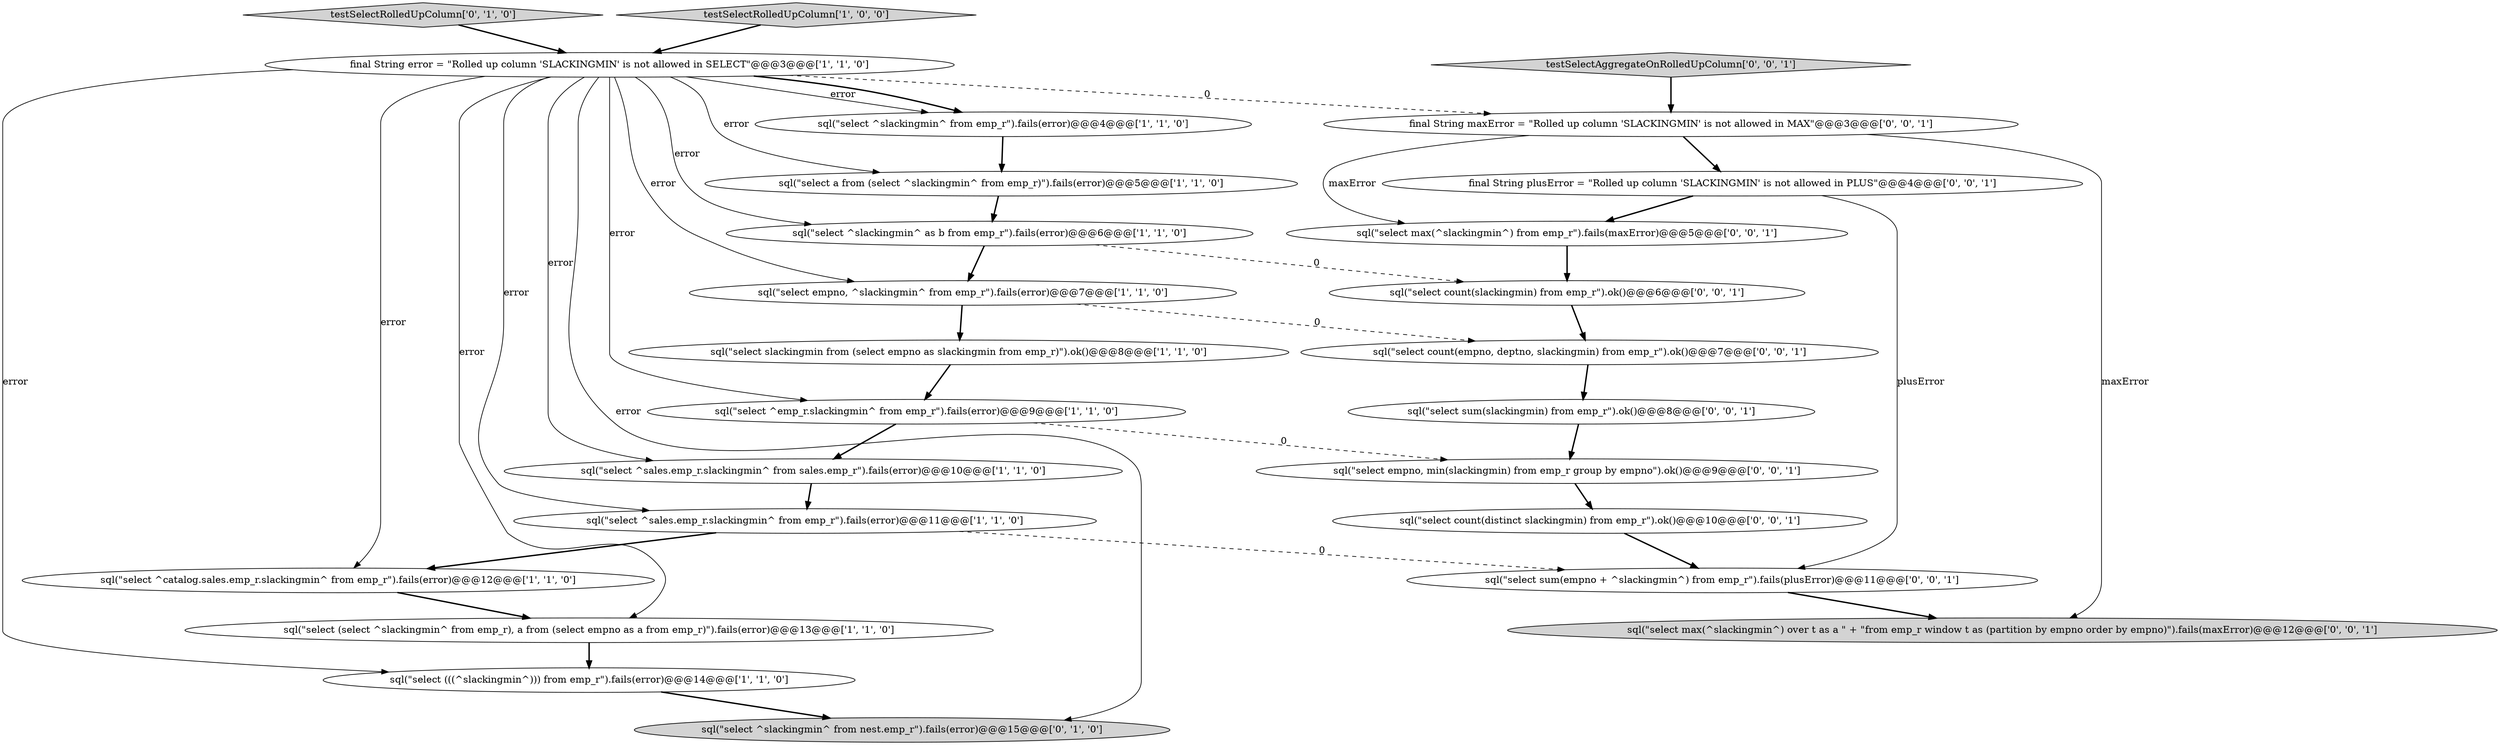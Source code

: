 digraph {
19 [style = filled, label = "sql(\"select count(empno, deptno, slackingmin) from emp_r\").ok()@@@7@@@['0', '0', '1']", fillcolor = white, shape = ellipse image = "AAA0AAABBB3BBB"];
1 [style = filled, label = "sql(\"select empno, ^slackingmin^ from emp_r\").fails(error)@@@7@@@['1', '1', '0']", fillcolor = white, shape = ellipse image = "AAA0AAABBB1BBB"];
21 [style = filled, label = "sql(\"select count(slackingmin) from emp_r\").ok()@@@6@@@['0', '0', '1']", fillcolor = white, shape = ellipse image = "AAA0AAABBB3BBB"];
22 [style = filled, label = "sql(\"select max(^slackingmin^) over t as a \" + \"from emp_r window t as (partition by empno order by empno)\").fails(maxError)@@@12@@@['0', '0', '1']", fillcolor = lightgray, shape = ellipse image = "AAA0AAABBB3BBB"];
4 [style = filled, label = "final String error = \"Rolled up column 'SLACKINGMIN' is not allowed in SELECT\"@@@3@@@['1', '1', '0']", fillcolor = white, shape = ellipse image = "AAA0AAABBB1BBB"];
13 [style = filled, label = "testSelectRolledUpColumn['0', '1', '0']", fillcolor = lightgray, shape = diamond image = "AAA0AAABBB2BBB"];
23 [style = filled, label = "sql(\"select max(^slackingmin^) from emp_r\").fails(maxError)@@@5@@@['0', '0', '1']", fillcolor = white, shape = ellipse image = "AAA0AAABBB3BBB"];
15 [style = filled, label = "sql(\"select sum(slackingmin) from emp_r\").ok()@@@8@@@['0', '0', '1']", fillcolor = white, shape = ellipse image = "AAA0AAABBB3BBB"];
8 [style = filled, label = "sql(\"select ^slackingmin^ as b from emp_r\").fails(error)@@@6@@@['1', '1', '0']", fillcolor = white, shape = ellipse image = "AAA0AAABBB1BBB"];
24 [style = filled, label = "testSelectAggregateOnRolledUpColumn['0', '0', '1']", fillcolor = lightgray, shape = diamond image = "AAA0AAABBB3BBB"];
2 [style = filled, label = "sql(\"select (((^slackingmin^))) from emp_r\").fails(error)@@@14@@@['1', '1', '0']", fillcolor = white, shape = ellipse image = "AAA0AAABBB1BBB"];
6 [style = filled, label = "sql(\"select ^emp_r.slackingmin^ from emp_r\").fails(error)@@@9@@@['1', '1', '0']", fillcolor = white, shape = ellipse image = "AAA0AAABBB1BBB"];
25 [style = filled, label = "final String plusError = \"Rolled up column 'SLACKINGMIN' is not allowed in PLUS\"@@@4@@@['0', '0', '1']", fillcolor = white, shape = ellipse image = "AAA0AAABBB3BBB"];
16 [style = filled, label = "sql(\"select empno, min(slackingmin) from emp_r group by empno\").ok()@@@9@@@['0', '0', '1']", fillcolor = white, shape = ellipse image = "AAA0AAABBB3BBB"];
5 [style = filled, label = "testSelectRolledUpColumn['1', '0', '0']", fillcolor = lightgray, shape = diamond image = "AAA0AAABBB1BBB"];
10 [style = filled, label = "sql(\"select (select ^slackingmin^ from emp_r), a from (select empno as a from emp_r)\").fails(error)@@@13@@@['1', '1', '0']", fillcolor = white, shape = ellipse image = "AAA0AAABBB1BBB"];
3 [style = filled, label = "sql(\"select a from (select ^slackingmin^ from emp_r)\").fails(error)@@@5@@@['1', '1', '0']", fillcolor = white, shape = ellipse image = "AAA0AAABBB1BBB"];
12 [style = filled, label = "sql(\"select slackingmin from (select empno as slackingmin from emp_r)\").ok()@@@8@@@['1', '1', '0']", fillcolor = white, shape = ellipse image = "AAA0AAABBB1BBB"];
20 [style = filled, label = "sql(\"select sum(empno + ^slackingmin^) from emp_r\").fails(plusError)@@@11@@@['0', '0', '1']", fillcolor = white, shape = ellipse image = "AAA0AAABBB3BBB"];
18 [style = filled, label = "sql(\"select count(distinct slackingmin) from emp_r\").ok()@@@10@@@['0', '0', '1']", fillcolor = white, shape = ellipse image = "AAA0AAABBB3BBB"];
9 [style = filled, label = "sql(\"select ^sales.emp_r.slackingmin^ from sales.emp_r\").fails(error)@@@10@@@['1', '1', '0']", fillcolor = white, shape = ellipse image = "AAA0AAABBB1BBB"];
14 [style = filled, label = "sql(\"select ^slackingmin^ from nest.emp_r\").fails(error)@@@15@@@['0', '1', '0']", fillcolor = lightgray, shape = ellipse image = "AAA1AAABBB2BBB"];
17 [style = filled, label = "final String maxError = \"Rolled up column 'SLACKINGMIN' is not allowed in MAX\"@@@3@@@['0', '0', '1']", fillcolor = white, shape = ellipse image = "AAA0AAABBB3BBB"];
11 [style = filled, label = "sql(\"select ^catalog.sales.emp_r.slackingmin^ from emp_r\").fails(error)@@@12@@@['1', '1', '0']", fillcolor = white, shape = ellipse image = "AAA0AAABBB1BBB"];
0 [style = filled, label = "sql(\"select ^slackingmin^ from emp_r\").fails(error)@@@4@@@['1', '1', '0']", fillcolor = white, shape = ellipse image = "AAA0AAABBB1BBB"];
7 [style = filled, label = "sql(\"select ^sales.emp_r.slackingmin^ from emp_r\").fails(error)@@@11@@@['1', '1', '0']", fillcolor = white, shape = ellipse image = "AAA0AAABBB1BBB"];
4->14 [style = solid, label="error"];
4->6 [style = solid, label="error"];
25->23 [style = bold, label=""];
18->20 [style = bold, label=""];
10->2 [style = bold, label=""];
13->4 [style = bold, label=""];
17->23 [style = solid, label="maxError"];
1->12 [style = bold, label=""];
16->18 [style = bold, label=""];
7->20 [style = dashed, label="0"];
20->22 [style = bold, label=""];
24->17 [style = bold, label=""];
19->15 [style = bold, label=""];
4->2 [style = solid, label="error"];
4->17 [style = dashed, label="0"];
4->8 [style = solid, label="error"];
4->10 [style = solid, label="error"];
0->3 [style = bold, label=""];
7->11 [style = bold, label=""];
4->3 [style = solid, label="error"];
5->4 [style = bold, label=""];
6->9 [style = bold, label=""];
8->1 [style = bold, label=""];
23->21 [style = bold, label=""];
8->21 [style = dashed, label="0"];
4->9 [style = solid, label="error"];
1->19 [style = dashed, label="0"];
21->19 [style = bold, label=""];
11->10 [style = bold, label=""];
17->22 [style = solid, label="maxError"];
17->25 [style = bold, label=""];
4->1 [style = solid, label="error"];
6->16 [style = dashed, label="0"];
3->8 [style = bold, label=""];
15->16 [style = bold, label=""];
4->0 [style = solid, label="error"];
25->20 [style = solid, label="plusError"];
2->14 [style = bold, label=""];
4->7 [style = solid, label="error"];
4->11 [style = solid, label="error"];
4->0 [style = bold, label=""];
12->6 [style = bold, label=""];
9->7 [style = bold, label=""];
}
